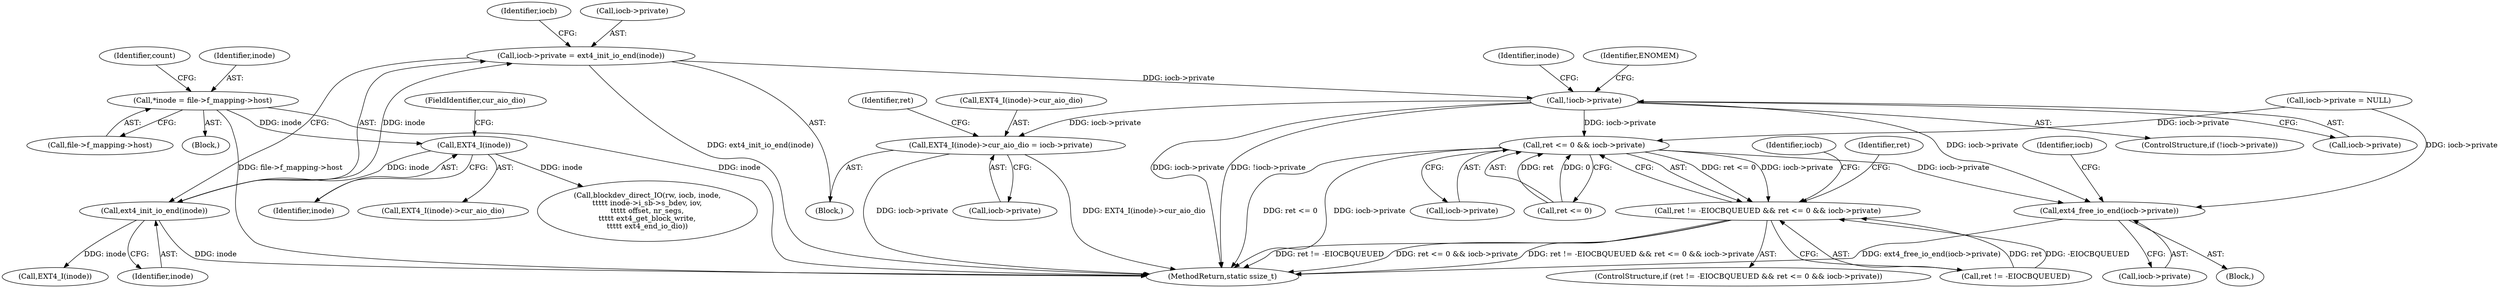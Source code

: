 digraph "1_linux_744692dc059845b2a3022119871846e74d4f6e11_6@pointer" {
"1000173" [label="(Call,!iocb->private)"];
"1000166" [label="(Call,iocb->private = ext4_init_io_end(inode))"];
"1000170" [label="(Call,ext4_init_io_end(inode))"];
"1000157" [label="(Call,EXT4_I(inode))"];
"1000119" [label="(Call,*inode = file->f_mapping->host)"];
"1000180" [label="(Call,EXT4_I(inode)->cur_aio_dio = iocb->private)"];
"1000220" [label="(Call,ret <= 0 && iocb->private)"];
"1000215" [label="(Call,ret != -EIOCBQUEUED && ret <= 0 && iocb->private)"];
"1000228" [label="(Call,ext4_free_io_end(iocb->private))"];
"1000214" [label="(ControlStructure,if (ret != -EIOCBQUEUED && ret <= 0 && iocb->private))"];
"1000183" [label="(Identifier,inode)"];
"1000170" [label="(Call,ext4_init_io_end(inode))"];
"1000175" [label="(Identifier,iocb)"];
"1000129" [label="(Identifier,count)"];
"1000111" [label="(Block,)"];
"1000158" [label="(Identifier,inode)"];
"1000119" [label="(Call,*inode = file->f_mapping->host)"];
"1000165" [label="(Block,)"];
"1000216" [label="(Call,ret != -EIOCBQUEUED)"];
"1000172" [label="(ControlStructure,if (!iocb->private))"];
"1000159" [label="(FieldIdentifier,cur_aio_dio)"];
"1000120" [label="(Identifier,inode)"];
"1000167" [label="(Call,iocb->private)"];
"1000156" [label="(Call,EXT4_I(inode)->cur_aio_dio)"];
"1000224" [label="(Call,iocb->private)"];
"1000230" [label="(Identifier,iocb)"];
"1000273" [label="(MethodReturn,static ssize_t)"];
"1000157" [label="(Call,EXT4_I(inode))"];
"1000180" [label="(Call,EXT4_I(inode)->cur_aio_dio = iocb->private)"];
"1000171" [label="(Identifier,inode)"];
"1000173" [label="(Call,!iocb->private)"];
"1000189" [label="(Identifier,ret)"];
"1000241" [label="(Identifier,ret)"];
"1000220" [label="(Call,ret <= 0 && iocb->private)"];
"1000185" [label="(Call,iocb->private)"];
"1000174" [label="(Call,iocb->private)"];
"1000215" [label="(Call,ret != -EIOCBQUEUED && ret <= 0 && iocb->private)"];
"1000150" [label="(Call,iocb->private = NULL)"];
"1000181" [label="(Call,EXT4_I(inode)->cur_aio_dio)"];
"1000166" [label="(Call,iocb->private = ext4_init_io_end(inode))"];
"1000228" [label="(Call,ext4_free_io_end(iocb->private))"];
"1000227" [label="(Block,)"];
"1000190" [label="(Call,blockdev_direct_IO(rw, iocb, inode,\n\t\t\t\t\t inode->i_sb->s_bdev, iov,\n\t\t\t\t\t offset, nr_segs,\n\t\t\t\t\t ext4_get_block_write,\n\t\t\t\t\t ext4_end_io_dio))"];
"1000182" [label="(Call,EXT4_I(inode))"];
"1000234" [label="(Identifier,iocb)"];
"1000179" [label="(Identifier,ENOMEM)"];
"1000121" [label="(Call,file->f_mapping->host)"];
"1000221" [label="(Call,ret <= 0)"];
"1000229" [label="(Call,iocb->private)"];
"1000173" -> "1000172"  [label="AST: "];
"1000173" -> "1000174"  [label="CFG: "];
"1000174" -> "1000173"  [label="AST: "];
"1000179" -> "1000173"  [label="CFG: "];
"1000183" -> "1000173"  [label="CFG: "];
"1000173" -> "1000273"  [label="DDG: !iocb->private"];
"1000173" -> "1000273"  [label="DDG: iocb->private"];
"1000166" -> "1000173"  [label="DDG: iocb->private"];
"1000173" -> "1000180"  [label="DDG: iocb->private"];
"1000173" -> "1000220"  [label="DDG: iocb->private"];
"1000173" -> "1000228"  [label="DDG: iocb->private"];
"1000166" -> "1000165"  [label="AST: "];
"1000166" -> "1000170"  [label="CFG: "];
"1000167" -> "1000166"  [label="AST: "];
"1000170" -> "1000166"  [label="AST: "];
"1000175" -> "1000166"  [label="CFG: "];
"1000166" -> "1000273"  [label="DDG: ext4_init_io_end(inode)"];
"1000170" -> "1000166"  [label="DDG: inode"];
"1000170" -> "1000171"  [label="CFG: "];
"1000171" -> "1000170"  [label="AST: "];
"1000170" -> "1000273"  [label="DDG: inode"];
"1000157" -> "1000170"  [label="DDG: inode"];
"1000170" -> "1000182"  [label="DDG: inode"];
"1000157" -> "1000156"  [label="AST: "];
"1000157" -> "1000158"  [label="CFG: "];
"1000158" -> "1000157"  [label="AST: "];
"1000159" -> "1000157"  [label="CFG: "];
"1000119" -> "1000157"  [label="DDG: inode"];
"1000157" -> "1000190"  [label="DDG: inode"];
"1000119" -> "1000111"  [label="AST: "];
"1000119" -> "1000121"  [label="CFG: "];
"1000120" -> "1000119"  [label="AST: "];
"1000121" -> "1000119"  [label="AST: "];
"1000129" -> "1000119"  [label="CFG: "];
"1000119" -> "1000273"  [label="DDG: file->f_mapping->host"];
"1000119" -> "1000273"  [label="DDG: inode"];
"1000180" -> "1000165"  [label="AST: "];
"1000180" -> "1000185"  [label="CFG: "];
"1000181" -> "1000180"  [label="AST: "];
"1000185" -> "1000180"  [label="AST: "];
"1000189" -> "1000180"  [label="CFG: "];
"1000180" -> "1000273"  [label="DDG: iocb->private"];
"1000180" -> "1000273"  [label="DDG: EXT4_I(inode)->cur_aio_dio"];
"1000220" -> "1000215"  [label="AST: "];
"1000220" -> "1000221"  [label="CFG: "];
"1000220" -> "1000224"  [label="CFG: "];
"1000221" -> "1000220"  [label="AST: "];
"1000224" -> "1000220"  [label="AST: "];
"1000215" -> "1000220"  [label="CFG: "];
"1000220" -> "1000273"  [label="DDG: ret <= 0"];
"1000220" -> "1000273"  [label="DDG: iocb->private"];
"1000220" -> "1000215"  [label="DDG: ret <= 0"];
"1000220" -> "1000215"  [label="DDG: iocb->private"];
"1000221" -> "1000220"  [label="DDG: ret"];
"1000221" -> "1000220"  [label="DDG: 0"];
"1000150" -> "1000220"  [label="DDG: iocb->private"];
"1000220" -> "1000228"  [label="DDG: iocb->private"];
"1000215" -> "1000214"  [label="AST: "];
"1000215" -> "1000216"  [label="CFG: "];
"1000216" -> "1000215"  [label="AST: "];
"1000230" -> "1000215"  [label="CFG: "];
"1000241" -> "1000215"  [label="CFG: "];
"1000215" -> "1000273"  [label="DDG: ret != -EIOCBQUEUED"];
"1000215" -> "1000273"  [label="DDG: ret <= 0 && iocb->private"];
"1000215" -> "1000273"  [label="DDG: ret != -EIOCBQUEUED && ret <= 0 && iocb->private"];
"1000216" -> "1000215"  [label="DDG: ret"];
"1000216" -> "1000215"  [label="DDG: -EIOCBQUEUED"];
"1000228" -> "1000227"  [label="AST: "];
"1000228" -> "1000229"  [label="CFG: "];
"1000229" -> "1000228"  [label="AST: "];
"1000234" -> "1000228"  [label="CFG: "];
"1000228" -> "1000273"  [label="DDG: ext4_free_io_end(iocb->private)"];
"1000150" -> "1000228"  [label="DDG: iocb->private"];
}
